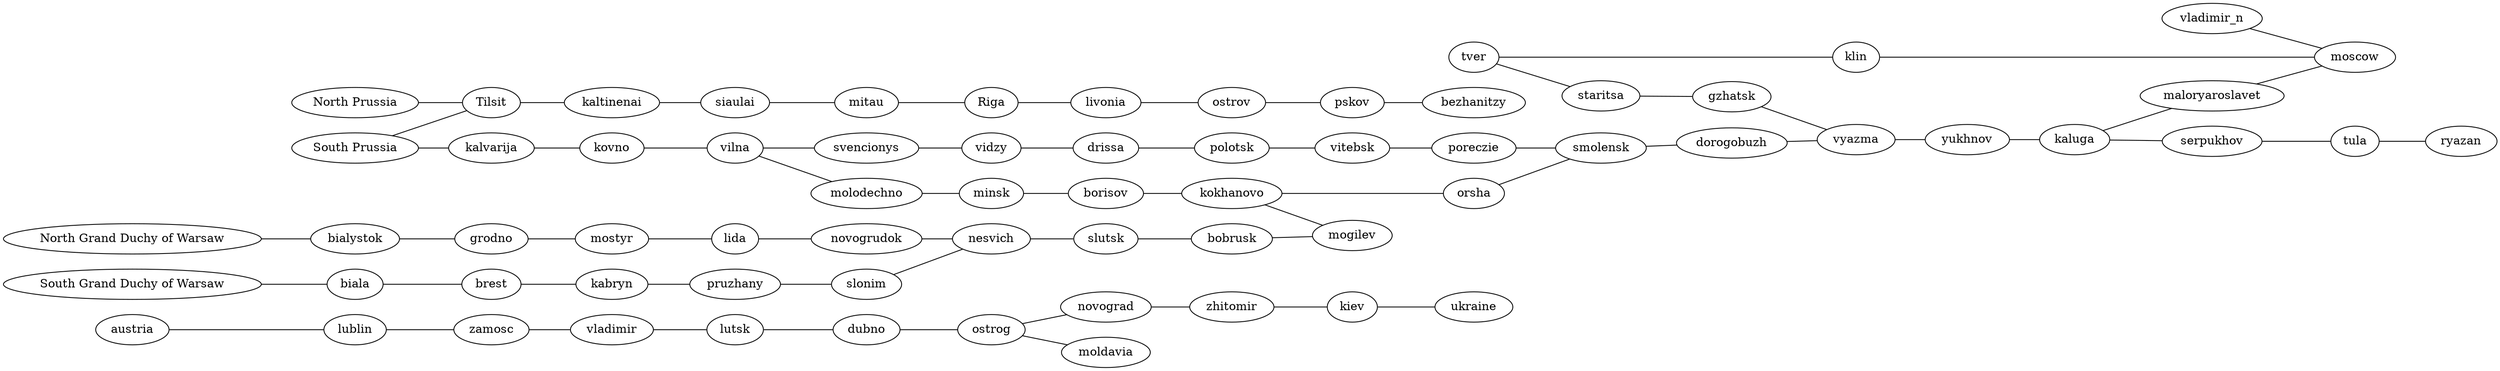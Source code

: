 
// dot1812/map.dot

strict graph {

  rankdir="LR";
  ordering="in";

  ostrog -- novograd -- zhitomir -- kiev -- ukraine;
  austria -- lublin -- zamosc -- vladimir -- lutsk -- dubno -- ostrog
    -- moldavia;
  warsaw_n -- bialystok -- grodno -- mostyr -- lida -- novogrudok -- nesvich
    -- slutsk -- bobrusk;
  warsaw_s -- biala -- brest -- kabryn -- pruzhany -- slonim -- nesvich;
  prussia_n -- tilsit -- kaltinenai -- siaulai -- mitau;
  prussia_s -- tilsit;
  vladimir_n -- moscow;
  tver -- klin -- moscow;
  tver -- staritsa -- gzhatsk -- vyazma;
  kaluga -- serpukhov -- tula -- ryazan;
  vilna -- svencionys -- vidzy -- drissa -- polotsk -- vitebsk -- poreczie
    -- smolensk;
  smolensk -- dorogobuzh -- vyazma -- yukhnov -- kaluga -- maloryaroslavet
    -- moscow;
  prussia_s -- kalvarija -- kovno -- vilna -- molodechno -- minsk -- borisov
    -- kokhanovo -- mogilev;
  kokhanovo -- orsha -- smolensk;
  //smolensk -- sverskovo -- roslavl -- bryansk -- karachev -- orel -- voronezh;
  riga -- livonia -- ostrov -- pskov -- bezhanitzy;
  mitau -- riga;
  bobrusk -- mogilev;

  // riga -- mitau;
  // kaltinenai -- nemaksciai;
  // nemaksciai -- siaulai;
  // kaltinenai -- siaulai;
  // siaulai -- mitau -- eckau;
  // panevezys -- eckau -- eckau_e -- jakobstadt;
  // siaulai -- panaevezys;
  // prussia_s -- kalvarija;
  // suwalki -- kalvarija;
  // suwalki -- szczuczy;
  // suwalki -- suwalki_e;
  // suwalki_e -- kalvarija;
  // warsaw_n -- szczuczy;
  // bialystok -- bielsk;
  // drohiczyn -- bielsk;
  // bialystok -- volkovysk;
  // mostyr -- volkovysk;
  // bialystok -- grodno;
  // suwalki -- grodno;
  // grodno -- mostyr;
  // mostyr -- lida;
  // lida -- novogrudok;
  // lida -- onuskis;
  // volkovysk -- novogrudok;
  // volkovysk -- slonim -- pruzhany;
  // kalvarija -- kovno;
  // kovno -- kedainai;
  // kovno -- onuskis;
  // kovno -- vilna;
  // vilna -- onuskis;
  // vilna -- lida;
  // vilna -- volozhin;
  // vilna -- molodechno;
  // vilna -- svencionys;
  // svencionys -- vidzy;
  // vilkomir -- svencionys;
  // vilkomir -- salakas;
  // vilkomir -- panevezys;
  // riga -- friedrichstadt -- jakobstadt;
  // riga -- venden;
  // venden -- livonia;

  riga [label="Riga"];
  prussia_n [label="North Prussia"];
  prussia_s [label="South Prussia"];
  tilsit [label="Tilsit"];
  warsaw_n [label="North Grand Duchy of Warsaw"];
  warsaw_s [label="South Grand Duchy of Warsaw"];
  //suwalki_e [label=""];
  //eckau_e [label=""];
}

